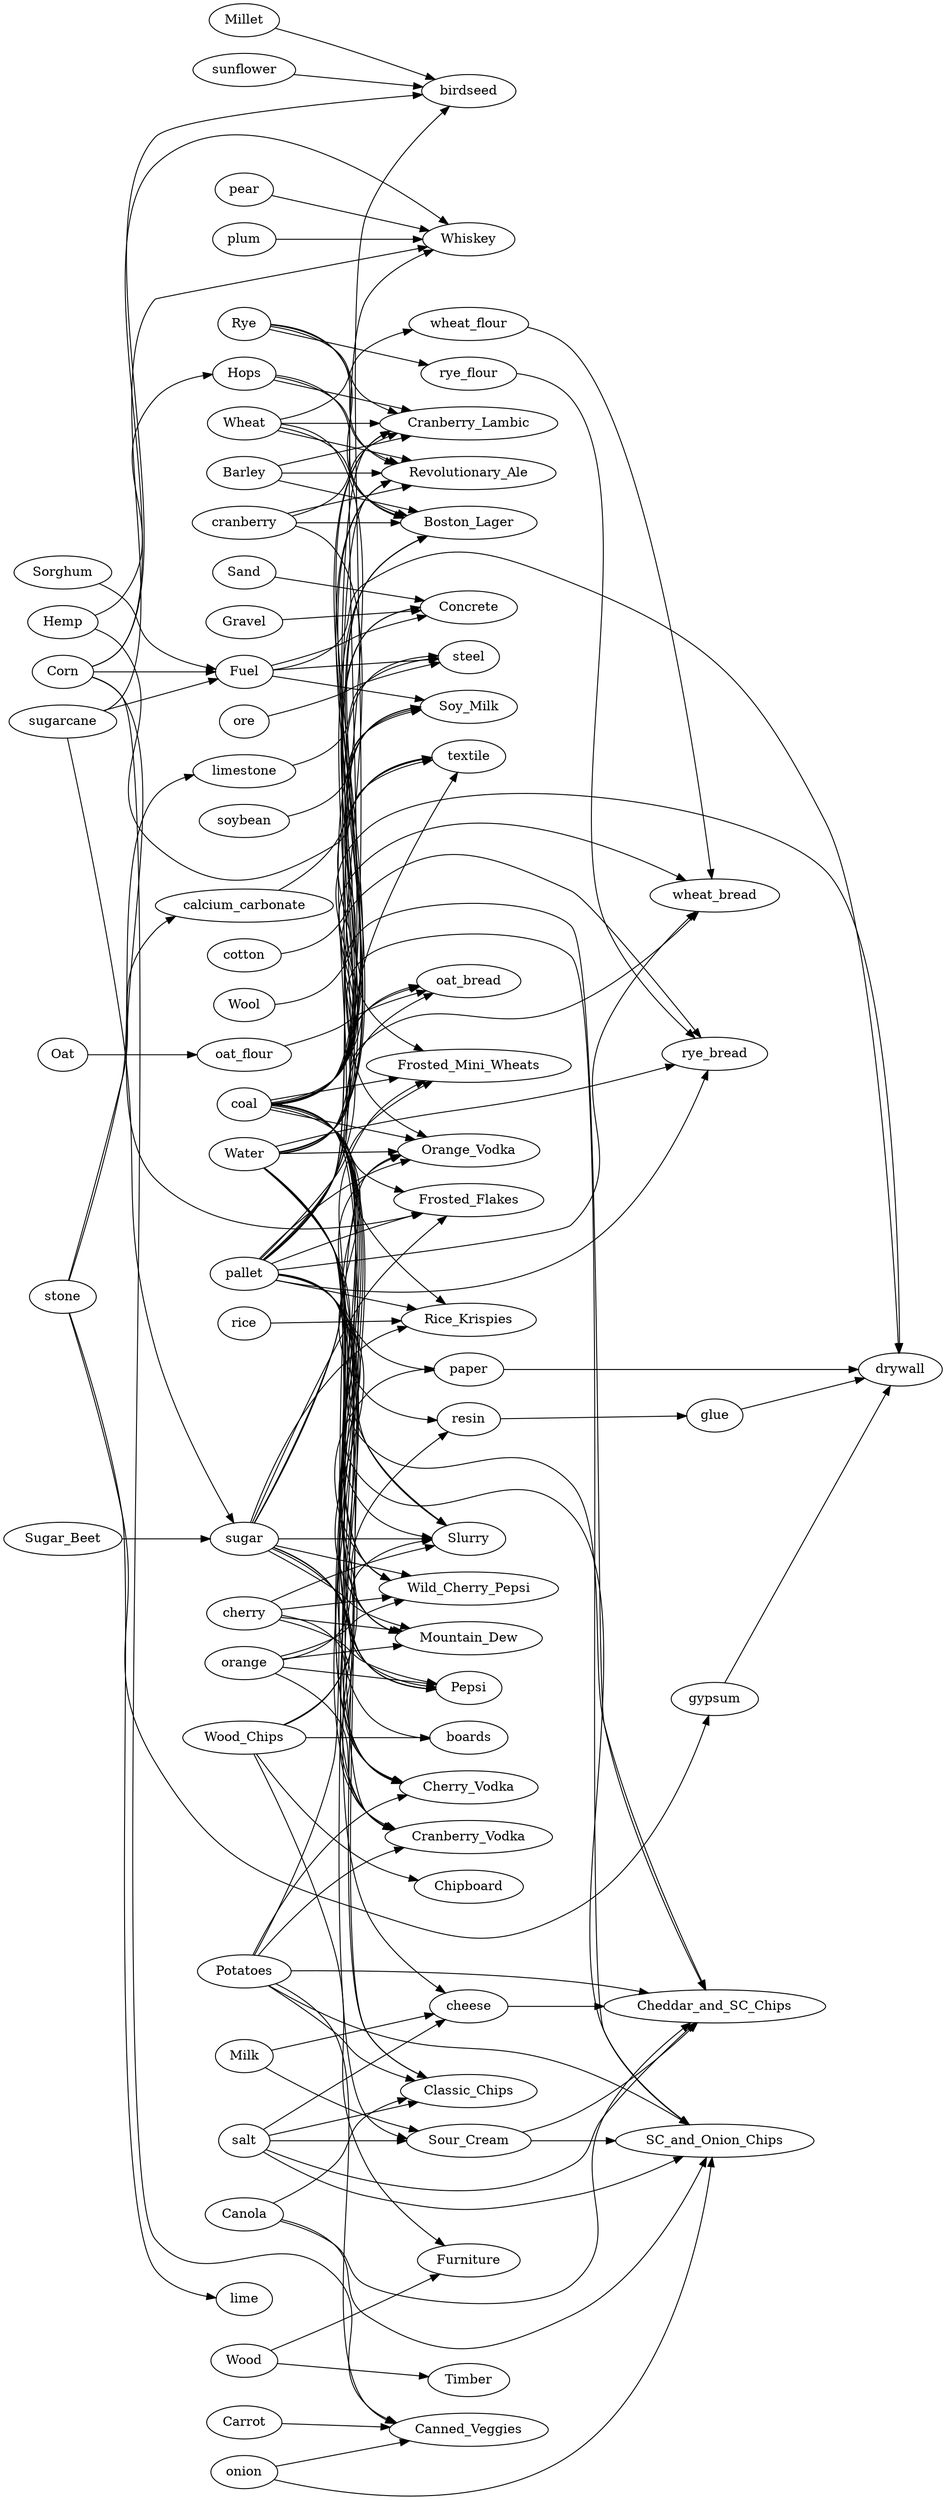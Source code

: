 digraph pv {
    rankdir=LR;

    // Blackcap Birdseed
    Millet      -> birdseed
    sunflower   -> birdseed
    Corn        -> birdseed
    coal        -> birdseed

    // Grain Mill
    Wheat   -> wheat_flour
    Rye     -> rye_flour
    Oat     -> oat_flour

    // Sugar Refinery
    Sugar_Beet  -> sugar
    sugarcane   -> sugar

    // Hops and Props
    Hemp        -> Hops

    // Pjevs Concrete
    Sand        -> Concrete
    Gravel      -> Concrete
    Water       -> Concrete
    Fuel        -> Concrete
    coal        -> Concrete

    // Heartland Bread
    coal        -> wheat_bread
    Water       -> wheat_bread
    pallet      -> wheat_bread
    wheat_flour -> wheat_bread

    coal        -> oat_bread
    Water       -> oat_bread
    pallet      -> oat_bread
    oat_flour   -> oat_bread

    coal        -> rye_bread
    Water       -> rye_bread
    pallet      -> rye_bread
    rye_flour   -> rye_bread

    // Cogent Forest Products
    Wood_Chips  -> paper
    coal        -> paper

    Wood_Chips  -> resin
    coal        -> resin

    Wood_Chips  -> boards
    coal        -> boards

    // Sam Adams
    coal        -> Boston_Lager
    Wheat       -> Boston_Lager
    Barley      -> Boston_Lager
    Hops        -> Boston_Lager
    cranberry   -> Boston_Lager
    Rye         -> Boston_Lager
    Water       -> Boston_Lager
    pallet      -> Boston_Lager

    coal        -> Revolutionary_Ale
    Wheat       -> Revolutionary_Ale
    Barley      -> Revolutionary_Ale
    Hops        -> Revolutionary_Ale
    cranberry   -> Revolutionary_Ale
    Rye         -> Revolutionary_Ale
    Water       -> Revolutionary_Ale
    pallet      -> Revolutionary_Ale

    coal        -> Cranberry_Lambic
    Wheat       -> Cranberry_Lambic
    Barley      -> Cranberry_Lambic
    Hops        -> Cranberry_Lambic
    cranberry   -> Cranberry_Lambic
    Rye         -> Cranberry_Lambic
    Water       -> Cranberry_Lambic
    pallet      -> Cranberry_Lambic

    // Kellogs
    coal        -> Frosted_Mini_Wheats
    Wheat       -> Frosted_Mini_Wheats
    sugar       -> Frosted_Mini_Wheats
    pallet      -> Frosted_Mini_Wheats

    coal        -> Frosted_Flakes
    Corn        -> Frosted_Flakes
    sugar       -> Frosted_Flakes
    pallet      -> Frosted_Flakes

    coal        -> Rice_Krispies
    rice        -> Rice_Krispies
    sugar       -> Rice_Krispies
    pallet      -> Rice_Krispies

    // Frito Lay
    coal        -> Classic_Chips
    Potatoes    -> Classic_Chips
    Canola      -> Classic_Chips
    salt        -> Classic_Chips
    pallet      -> Classic_Chips

    coal        -> Cheddar_and_SC_Chips
    Potatoes    -> Cheddar_and_SC_Chips
    Canola      -> Cheddar_and_SC_Chips
    salt        -> Cheddar_and_SC_Chips
    cheese      -> Cheddar_and_SC_Chips
    Sour_Cream  -> Cheddar_and_SC_Chips
    pallet      -> Cheddar_and_SC_Chips

    coal        -> SC_and_Onion_Chips
    Potatoes    -> SC_and_Onion_Chips
    Canola      -> SC_and_Onion_Chips
    onion       -> SC_and_Onion_Chips
    salt        -> SC_and_Onion_Chips
    Sour_Cream  -> SC_and_Onion_Chips
    pallet      -> SC_and_Onion_Chips

    // National Gypsum
    coal        -> drywall
    glue        -> drywall
    paper       -> drywall
    gypsum      -> drywall
    Fuel        -> drywall

    // Pepsi
    coal        -> Pepsi
    sugar       -> Pepsi
    cherry      -> Pepsi
    orange      -> Pepsi
    Water       -> Pepsi
    pallet      -> Pepsi

    coal        -> Wild_Cherry_Pepsi
    sugar       -> Wild_Cherry_Pepsi
    cherry      -> Wild_Cherry_Pepsi
    orange      -> Wild_Cherry_Pepsi
    Water       -> Wild_Cherry_Pepsi
    pallet      -> Wild_Cherry_Pepsi

    coal        -> Mountain_Dew
    sugar       -> Mountain_Dew
    cherry      -> Mountain_Dew
    orange      -> Mountain_Dew
    Water       -> Mountain_Dew
    pallet      -> Mountain_Dew

    coal        -> Slurry
    sugar       -> Slurry
    cherry      -> Slurry
    orange      -> Slurry
    Water       -> Slurry
    pallet      -> Slurry

    // F.M. Textile
    cotton      -> textile
    Hemp        -> textile
    coal        -> textile
    Wool        -> textile
    pallet      -> textile

    // User Glue
    resin       -> glue

    // Smirnoff
    coal        -> Cherry_Vodka
    Potatoes    -> Cherry_Vodka
    sugar       -> Cherry_Vodka
    cherry      -> Cherry_Vodka
    Water       -> Cherry_Vodka
    pallet      -> Cherry_Vodka

    coal        -> Orange_Vodka
    Potatoes    -> Orange_Vodka
    sugar       -> Orange_Vodka
    cranberry   -> Orange_Vodka
    Water       -> Orange_Vodka
    pallet      -> Orange_Vodka

    coal        -> Cranberry_Vodka
    Potatoes    -> Cranberry_Vodka
    sugar       -> Cranberry_Vodka
    orange      -> Cranberry_Vodka
    Water       -> Cranberry_Vodka
    pallet      -> Cranberry_Vodka

    // Silk Soymilk
    coal        -> Soy_Milk
    soybean     -> Soy_Milk
    calcium_carbonate -> Soy_Milk
    Water       -> Soy_Milk
    Fuel        -> Soy_Milk
    pallet      -> Soy_Milk

    // Shell Fuel
    Sorghum     -> Fuel
    sugarcane   -> Fuel
    Corn        -> Fuel

    // Borden Dairy
    Milk        -> cheese
    Water       -> cheese
    salt        -> cheese

    Milk        -> Sour_Cream
    Water       -> Sour_Cream
    salt        -> Sour_Cream

    // Stone Processing
    stone       -> lime
    stone       -> limestone
    stone       -> calcium_carbonate
    stone       -> gypsum

    // Popcorn Suttons
    Water       -> Whiskey
    pear        -> Whiskey
    plum        -> Whiskey
    sugarcane   -> Whiskey
    Corn        -> Whiskey

    // Krystal Steel
    ore         -> steel
    limestone   -> steel
    coal        -> steel
    Fuel        -> steel

    // Furniture Factory
    Wood_Chips  -> Chipboard

    Wood        -> Timber

    Wood_Chips  -> Furniture
    Wood        -> Furniture

    // Delmonte
    Potatoes    -> Canned_Veggies
    Corn        -> Canned_Veggies
    onion       -> Canned_Veggies
    Carrot      -> Canned_Veggies
}
